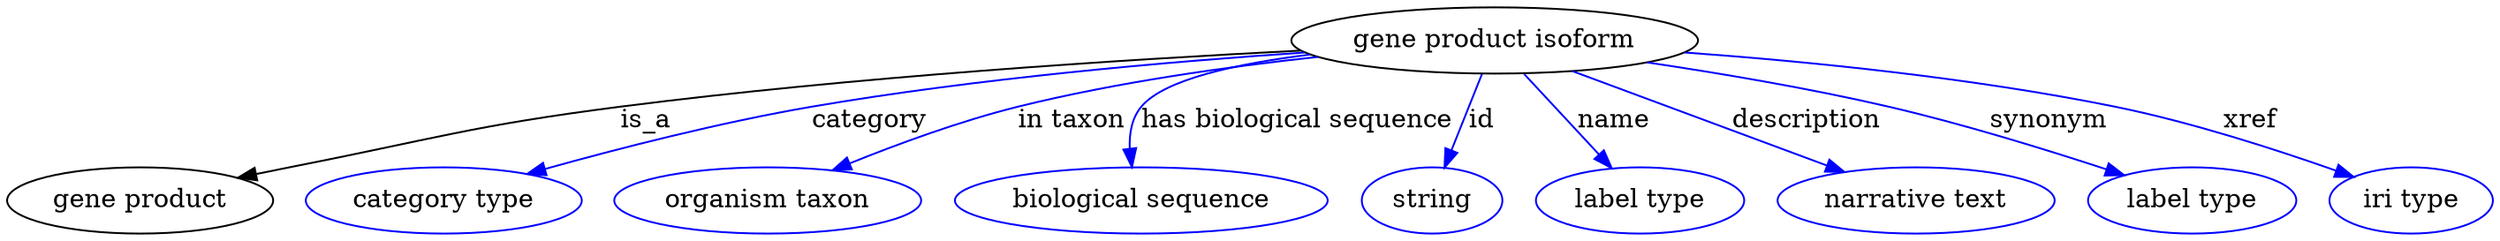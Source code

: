 digraph {
	graph [bb="0,0,1096.9,123"];
	node [label="\N"];
	"gene product isoform"	 [height=0.5,
		label="gene product isoform",
		pos="648.54,105",
		width=2.4192];
	"gene product"	 [height=0.5,
		pos="56.545,18",
		width=1.5707];
	"gene product isoform" -> "gene product"	 [label=is_a,
		lp="286.54,61.5",
		pos="e,99.062,29.957 565.24,99.743 489.41,94.3 374.54,84.4 275.54,69 206.81,58.307 190.13,52.491 122.54,36 118.14,34.926 113.59,33.772 \
109.02,32.586"];
	category	 [color=blue,
		height=0.5,
		label="category type",
		pos="189.54,18",
		width=1.6249];
	"gene product isoform" -> category	 [color=blue,
		label=category,
		lp="380.04,61.5",
		pos="e,227.85,31.781 566.73,98.744 507.84,93.313 426.74,83.927 356.54,69 315.83,60.343 270.76,46.302 237.7,35.143",
		style=solid];
	"in taxon"	 [color=blue,
		height=0.5,
		label="organism taxon",
		pos="331.54,18",
		width=1.8234];
	"gene product isoform" -> "in taxon"	 [color=blue,
		label="in taxon",
		lp="468.04,61.5",
		pos="e,362.2,34.193 572.79,96.066 534.17,90.386 486.77,81.667 445.54,69 420.09,61.179 392.82,49.123 371.33,38.696",
		style=solid];
	"has biological sequence"	 [color=blue,
		height=0.5,
		label="biological sequence",
		pos="495.54,18",
		width=2.2387];
	"gene product isoform" -> "has biological sequence"	 [color=blue,
		label="has biological sequence",
		lp="566.54,61.5",
		pos="e,492.92,36.099 575.8,95.095 544.12,89.244 511.86,80.664 501.54,69 496.06,62.8 493.77,54.393 493.07,46.193",
		style=solid];
	id	 [color=blue,
		height=0.5,
		label=string,
		pos="624.54,18",
		width=0.84854];
	"gene product isoform" -> id	 [color=blue,
		label=id,
		lp="644.04,61.5",
		pos="e,629.51,36.003 643.57,86.974 640.29,75.075 635.92,59.251 632.2,45.761",
		style=solid];
	name	 [color=blue,
		height=0.5,
		label="label type",
		pos="718.54,18",
		width=1.2638];
	"gene product isoform" -> name	 [color=blue,
		label=name,
		lp="704.04,61.5",
		pos="e,704.54,35.41 663.05,86.974 673.23,74.325 686.97,57.241 698.24,43.24",
		style=solid];
	description	 [color=blue,
		height=0.5,
		label="narrative text",
		pos="839.54,18",
		width=1.6068];
	"gene product isoform" -> description	 [color=blue,
		label=description,
		lp="786.04,61.5",
		pos="e,806.81,32.911 684.92,88.431 717.07,73.785 763.97,52.424 797.68,37.071",
		style=solid];
	synonym	 [color=blue,
		height=0.5,
		label="label type",
		pos="960.54,18",
		width=1.2638];
	"gene product isoform" -> synonym	 [color=blue,
		label=synonym,
		lp="893.04,61.5",
		pos="e,928.72,31.073 715.24,93.344 747.34,87.151 786.22,78.79 820.54,69 854.37,59.353 891.76,45.567 919.38,34.759",
		style=solid];
	xref	 [color=blue,
		height=0.5,
		label="iri type",
		pos="1060.5,18",
		width=1.011];
	"gene product isoform" -> xref	 [color=blue,
		label=xref,
		lp="980.54,61.5",
		pos="e,1033.4,30.191 730.61,98.835 785.49,93.587 859.01,84.381 922.54,69 957.81,60.463 996.43,45.696 1023.8,34.243",
		style=solid];
}
